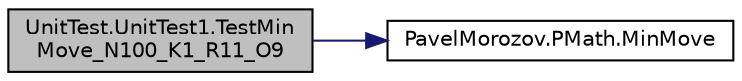 digraph "UnitTest.UnitTest1.TestMinMove_N100_K1_R11_O9"
{
 // LATEX_PDF_SIZE
  edge [fontname="Helvetica",fontsize="10",labelfontname="Helvetica",labelfontsize="10"];
  node [fontname="Helvetica",fontsize="10",shape=record];
  rankdir="LR";
  Node1 [label="UnitTest.UnitTest1.TestMin\lMove_N100_K1_R11_O9",height=0.2,width=0.4,color="black", fillcolor="grey75", style="filled", fontcolor="black",tooltip="Тестовый метод отправляющий значения заранее вычисленного примера N - Число с которым происходят дейс..."];
  Node1 -> Node2 [color="midnightblue",fontsize="10",style="solid",fontname="Helvetica"];
  Node2 [label="PavelMorozov.PMath.MinMove",height=0.2,width=0.4,color="black", fillcolor="white", style="filled",URL="$class_pavel_morozov_1_1_p_math.html#ac6a08a34780505fc171331a59b1f8a27",tooltip="Метод обределяющий минимальное количество дейтсвий для достижения цели"];
}
